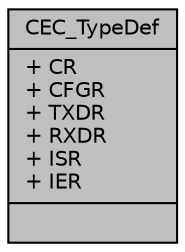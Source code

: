 digraph "CEC_TypeDef"
{
  edge [fontname="Helvetica",fontsize="10",labelfontname="Helvetica",labelfontsize="10"];
  node [fontname="Helvetica",fontsize="10",shape=record];
  Node1 [label="{CEC_TypeDef\n|+ CR\l+ CFGR\l+ TXDR\l+ RXDR\l+ ISR\l+ IER\l|}",height=0.2,width=0.4,color="black", fillcolor="grey75", style="filled", fontcolor="black"];
}
